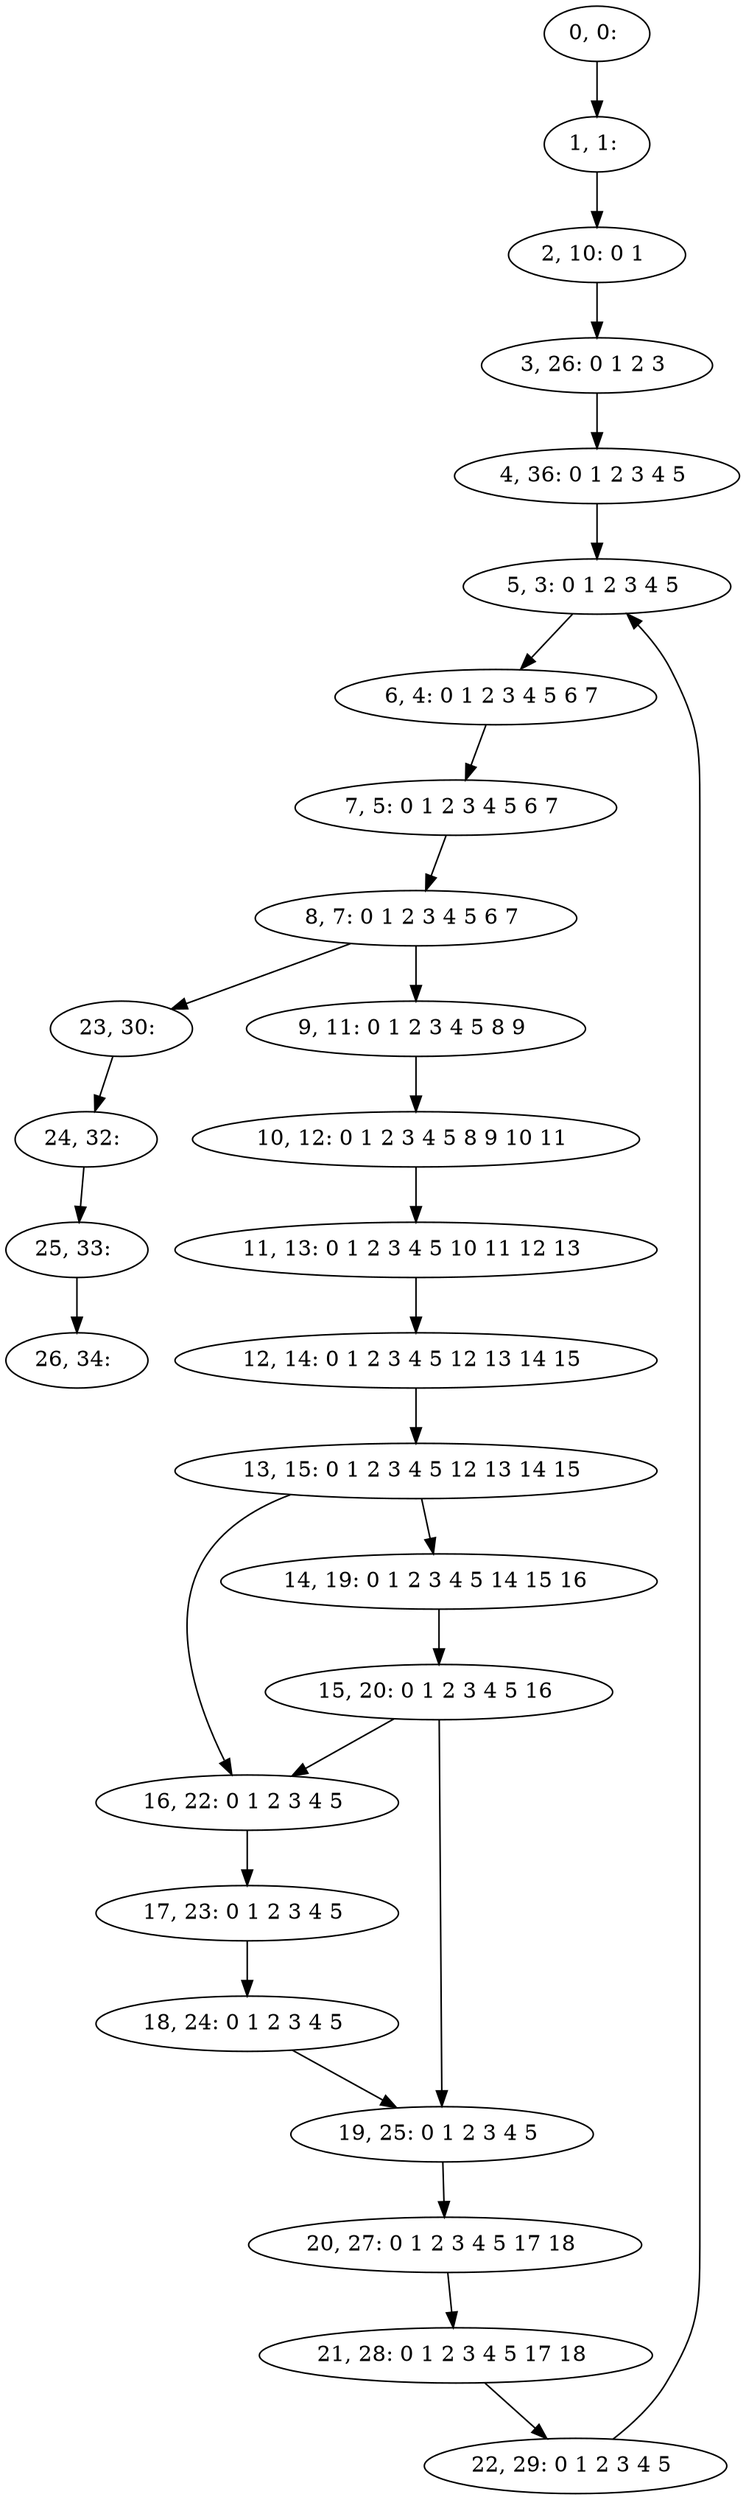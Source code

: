 digraph G {
0[label="0, 0: "];
1[label="1, 1: "];
2[label="2, 10: 0 1 "];
3[label="3, 26: 0 1 2 3 "];
4[label="4, 36: 0 1 2 3 4 5 "];
5[label="5, 3: 0 1 2 3 4 5 "];
6[label="6, 4: 0 1 2 3 4 5 6 7 "];
7[label="7, 5: 0 1 2 3 4 5 6 7 "];
8[label="8, 7: 0 1 2 3 4 5 6 7 "];
9[label="9, 11: 0 1 2 3 4 5 8 9 "];
10[label="10, 12: 0 1 2 3 4 5 8 9 10 11 "];
11[label="11, 13: 0 1 2 3 4 5 10 11 12 13 "];
12[label="12, 14: 0 1 2 3 4 5 12 13 14 15 "];
13[label="13, 15: 0 1 2 3 4 5 12 13 14 15 "];
14[label="14, 19: 0 1 2 3 4 5 14 15 16 "];
15[label="15, 20: 0 1 2 3 4 5 16 "];
16[label="16, 22: 0 1 2 3 4 5 "];
17[label="17, 23: 0 1 2 3 4 5 "];
18[label="18, 24: 0 1 2 3 4 5 "];
19[label="19, 25: 0 1 2 3 4 5 "];
20[label="20, 27: 0 1 2 3 4 5 17 18 "];
21[label="21, 28: 0 1 2 3 4 5 17 18 "];
22[label="22, 29: 0 1 2 3 4 5 "];
23[label="23, 30: "];
24[label="24, 32: "];
25[label="25, 33: "];
26[label="26, 34: "];
0->1 ;
1->2 ;
2->3 ;
3->4 ;
4->5 ;
5->6 ;
6->7 ;
7->8 ;
8->9 ;
8->23 ;
9->10 ;
10->11 ;
11->12 ;
12->13 ;
13->14 ;
13->16 ;
14->15 ;
15->16 ;
15->19 ;
16->17 ;
17->18 ;
18->19 ;
19->20 ;
20->21 ;
21->22 ;
22->5 ;
23->24 ;
24->25 ;
25->26 ;
}
